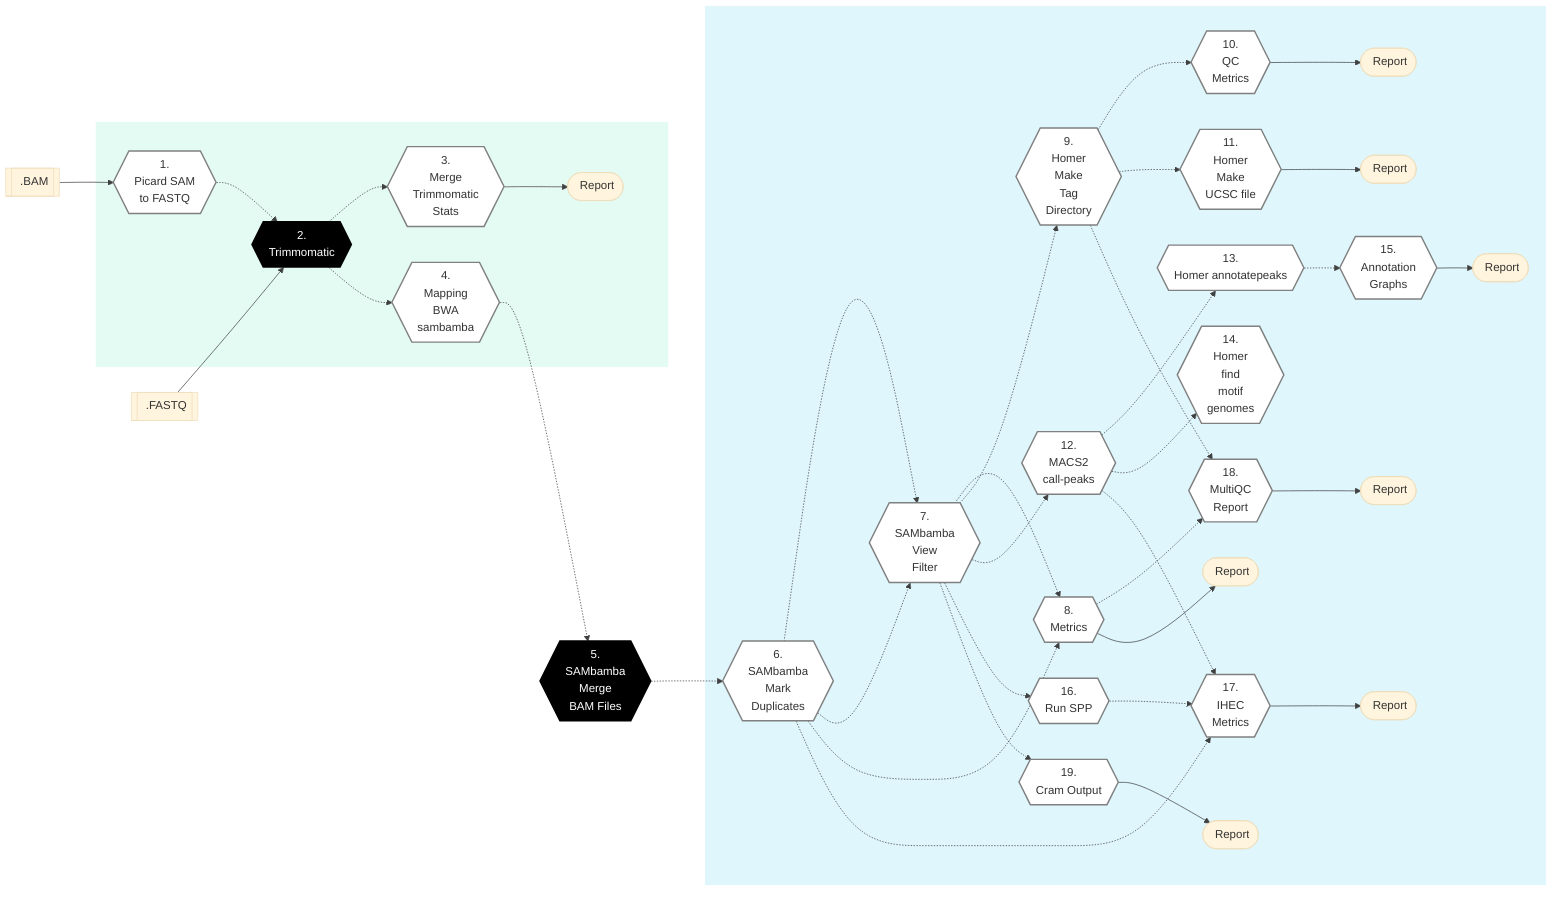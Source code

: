 %%{init: {'theme': 'base', 'themeVariables': { 'lineColor': '#404040'}}}%%

        %% GenPipes Schema for chipseq.py
        %% Ref: https://bitbucket.org/mugqic/genpipes/src/master/pipelines/chipseq/
        %% Author Shaloo Shalini <shalz@hotmail.com>
        %% -t atac

        graph LR
        Node1{{ 1. <br/> Picard SAM <br/>to FASTQ }}:::nodefill
        Node2{{ 2. <br/> Trimmomatic }}:::nodefillblack
        Node3{{ 3. <br/> Merge <br/> Trimmomatic<br/> Stats }}:::nodefill
        Node4{{ 4. <br/> Mapping <br/> BWA <br/> sambamba }}:::nodefill
        Node5{{ 5. <br/> SAMbamba <br/> Merge <br/> BAM Files }}:::nodefillblack
        Node6{{ 6. <br/> SAMbamba <br/> Mark<br/> Duplicates }}:::nodefill
        Node7{{ 7. <br/> SAMbamba <br/> View<br/> Filter }}:::nodefill
        Node8{{ 8. <br/> Metrics }}:::nodefill
        Node9{{ 9. <br/> Homer <br/>Make <br/>Tag <br/>Directory }}:::nodefill
        Node10{{ 10. <br/> QC <br/> Metrics }}:::nodefill
        Node11{{ 11. <br/> Homer <br/>Make <br/>UCSC file }}:::nodefill
        Node12{{ 12. <br/> MACS2 <br/> call-peaks }}:::nodefill
        Node13{{ 13. <br/> Homer annotatepeaks }}:::nodefill
        Node14{{ 14. <br/> Homer <br/>find <br/> motif <br/>genomes }}:::nodefill
        Node15{{ 15. <br/> Annotation<br/> Graphs }}:::nodefill
        Node16{{ 16. <br/> Run SPP }}:::nodefill
        Node17{{ 17. <br/> IHEC<br/> Metrics }}:::nodefill
        Node18{{ 18. <br/> MultiQC <br/> Report }}:::nodefill
        Node19{{ 19. <br/> Cram Output }}:::nodefill

        Input1[[fa:fa-file-archive-o .BAM]]
        Input2[[fa:fa-file-archive-o .FASTQ]]
        MTSOutput([fa:fa-sticky-note-o Report ])
        MetOutput([fa:fa-sticky-note-o Report ])
        QCMOutput([fa:fa-sticky-note-o Report ])
        MQCOutput([fa:fa-sticky-note-o Report ])
        HMUFOutput([fa:fa-sticky-note-o Report ])
        AGOutput([fa:fa-sticky-note-o Report ])
        IHECOutput([fa:fa-sticky-note-o Report ])
        CramOutput([fa:fa-sticky-note-o Report ])

        Input1 --> Node1 -.-> Node2
        Input2 --> Node2

        Node2 -.-> Node3 & Node4
        Node4 -.-> Node5 -.-> Node6 -.-> Node7
        Node6 -.-> Node7 & Node8 & Node17
        Node7 -.-> Node8 & Node9 & Node12 & Node16 & Node19
        Node8 -.-> Node18
        Node9 -.-> Node10 & Node11 & Node18
        Node12 -.-> Node13 & Node14 & Node17
        Node13 -.-> Node15
        Node16 -.-> Node17


        Node3 --> MTSOutput
        Node8 --> MetOutput
        Node10 --> QCMOutput
        Node11 --> HMUFOutput
        Node15 --> AGOutput
        Node17 --> IHECOutput
        Node18 --> MQCOutput
        Node19 --> CramOutput

        subgraph readSetSteps[" "]
          Node1
          Node2
          Node3
          Node4
          MTSOutput
        end
        subgraph sampleSetSteps[" "]
          Node6
          Node7
          Node8
          Node9
          Node10
          Node11
          Node12
          Node13
          Node14
          Node15
          Node16
          Node17
          Node18
          Node19
          MTSOutput
          MetOutput
          QCMOutput
          HMUFOutput
          AGOutput
          MQCOutput
          IHECOutput
          CramOutput
        end

        classDef greenRect fill:#E4FBF4,stroke:white
        class readSetSteps greenRect
        classDef blueRect fill:#DEF6FC,stroke:white
        class sampleSetSteps blueRect
        classDef nodefill fill:#ffffff,stroke:gray,stroke-width:2px
        classDef nodefillblack fill:black,stroke:black,color:white,stroke-width:2px